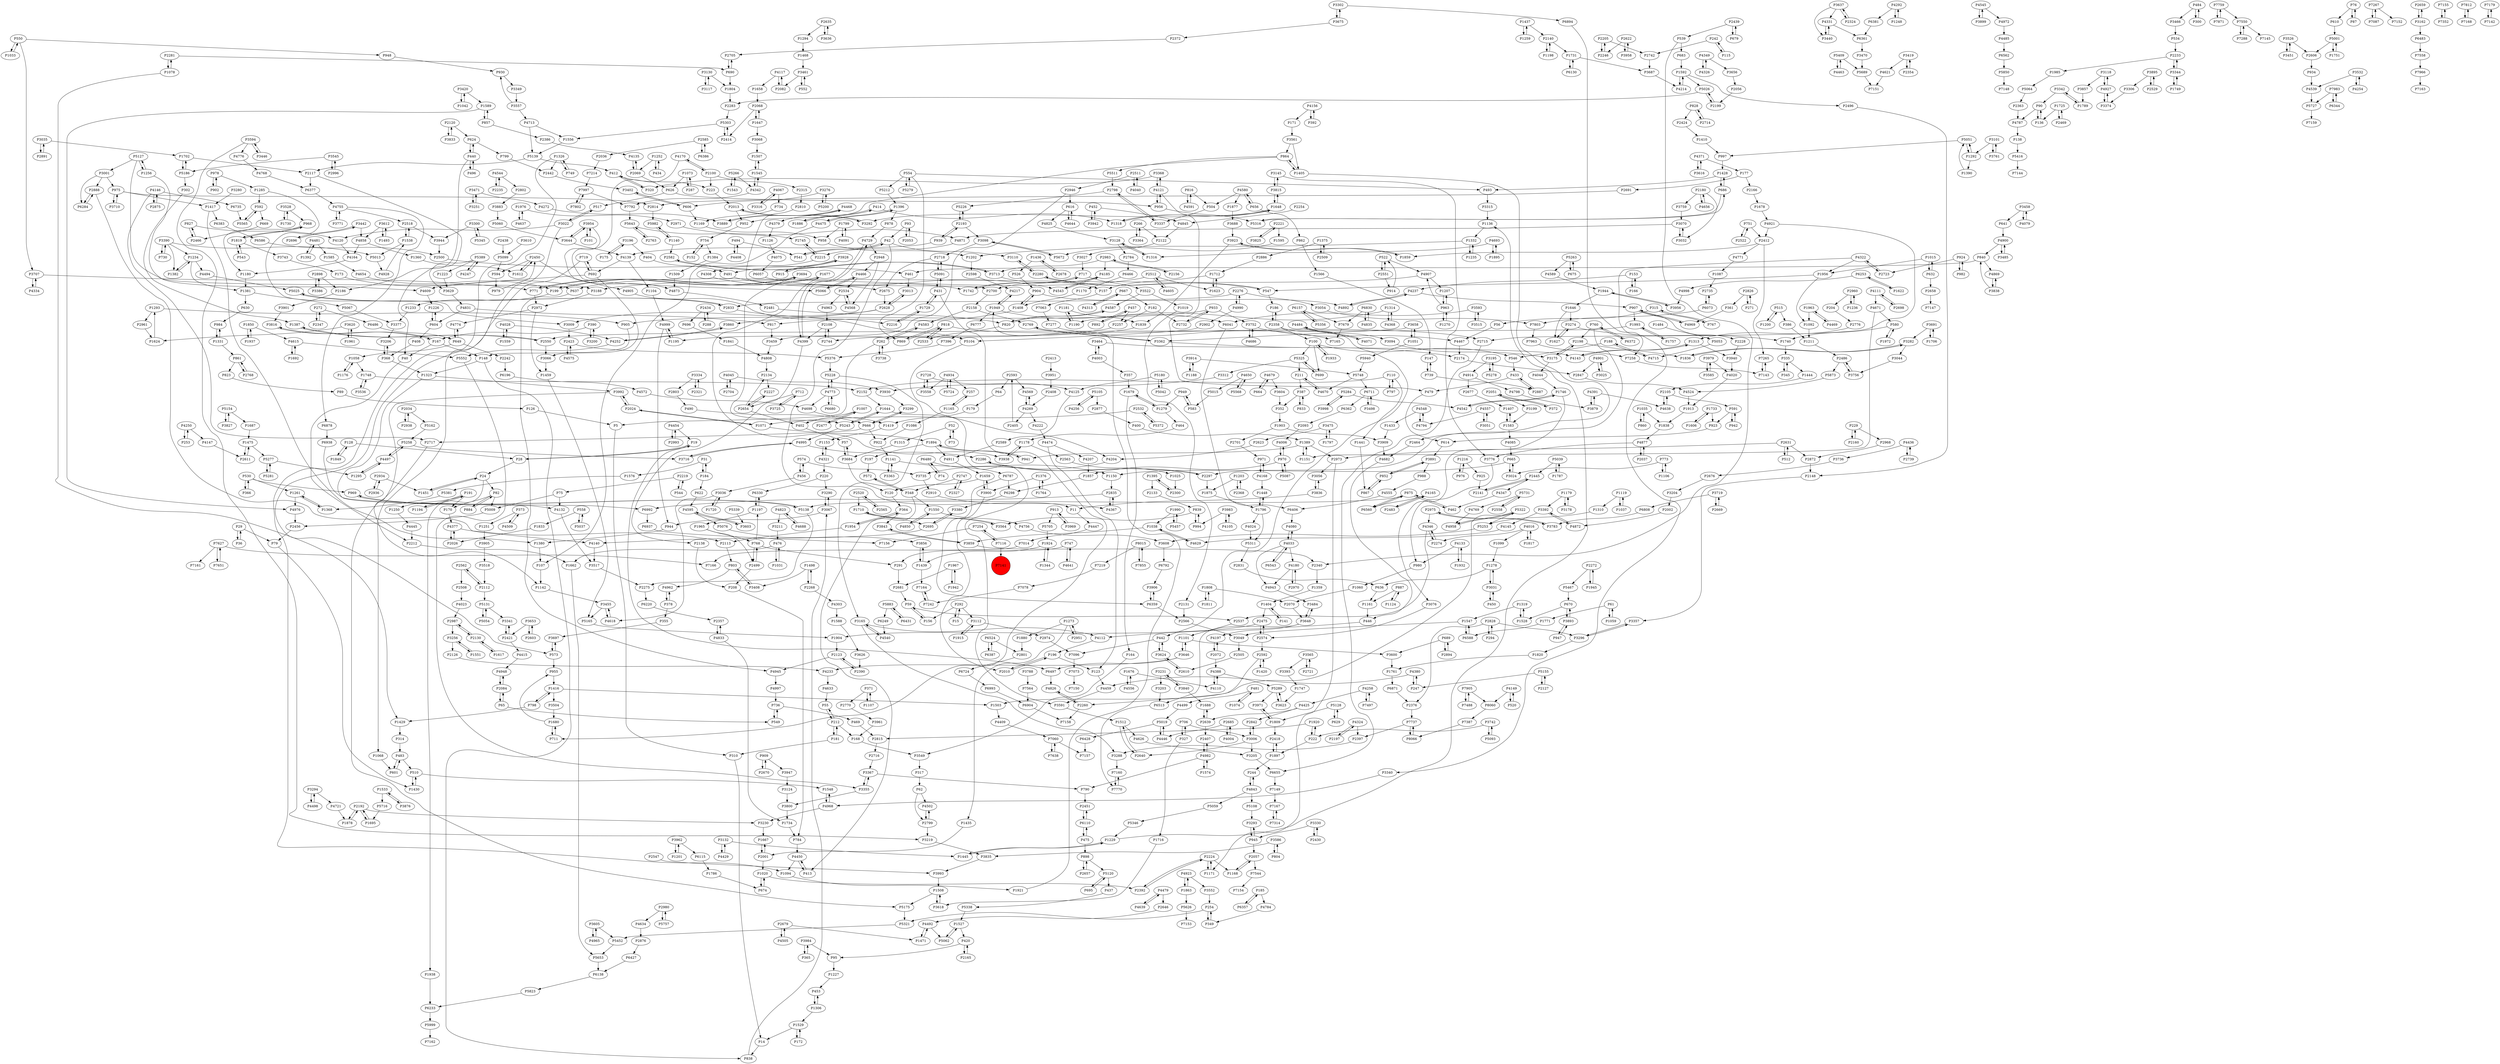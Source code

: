 digraph {
	P1428 -> P493
	P1498 -> P3408
	P4445 -> P2212
	P2442 -> P3402
	P968 -> P1180
	P4877 -> P2037
	P2072 -> P4197
	P2358 -> P100
	P1687 -> P1475
	P4962 -> P378
	P3761 -> P3101
	P1007 -> P2477
	P3196 -> P404
	P4143 -> P1313
	P3992 -> P2024
	P2961 -> P1624
	P2450 -> P4873
	P5409 -> P5689
	P504 -> P3337
	P89 -> P126
	P4466 -> P5066
	P5568 -> P4650
	P1223 -> P3629
	P1344 -> P1924
	P1007 -> P402
	P5705 -> P1924
	P839 -> P994
	P4168 -> P971
	P1376 -> P1764
	P4033 -> P4180
	P4197 -> P2072
	P2002 -> P4872
	P1252 -> P434
	P14 -> P838
	P768 -> P1197
	P6562 -> P5850
	P4020 -> P1913
	P1436 -> P526
	P6233 -> P5999
	P138 -> P5416
	P6724 -> P6993
	P2728 -> P4125
	P1019 -> P2131
	P3637 -> P4331
	P4140 -> P3517
	P4871 -> P2215
	P5062 -> P1527
	P1059 -> P61
	P4544 -> P2802
	P4321 -> P220
	P4222 -> P4474
	P2108 -> P4399
	P481 -> P1074
	P3302 -> P3675
	P2057 -> P1168
	P534 -> P2233
	P1894 -> P197
	P1408 -> P904
	P335 -> P1444
	P1993 -> P1757
	P7905 -> P7488
	P3464 -> P4003
	P1731 -> P6130
	P2280 -> P3110
	P420 -> P2165
	P2993 -> P4454
	P5087 -> P970
	P1404 -> P141
	P4831 -> P604
	P1547 -> P6588
	P4117 -> P1658
	P1278 -> P636
	P1897 -> P2418
	P898 -> P2657
	P6298 -> P3380
	P6938 -> P6992
	P1877 -> P3688
	P2412 -> P7265
	P827 -> P2466
	P2260 -> P4826
	P2423 -> P5376
	P2888 -> P6284
	P1313 -> P4143
	P3504 -> P1680
	P1416 -> P3504
	P3049 -> P2505
	P4755 -> P3771
	P3594 -> P3446
	P1878 -> P2192
	P3274 -> P1627
	P4349 -> P4326
	P2744 -> P2108
	P686 -> P5316
	P1710 -> P2695
	P666 -> P922
	P7544 -> P7154
	P327 -> P1716
	P5131 -> P5054
	P4548 -> P4794
	P156 -> P59
	P666 -> P2717
	P979 -> P2450
	P1273 -> P1435
	P3165 -> P3288
	P2631 -> P2973
	P4637 -> P1976
	P4237 -> P907
	P5626 -> P7153
	P4347 -> P462
	P3942 -> P452
	P7759 -> P7871
	P1099 -> P1278
	P4575 -> P2423
	P1622 -> P6253
	P1734 -> P784
	P3027 -> P717
	P1256 -> P4609
	P5716 -> P1695
	P3605 -> P4965
	P1360 -> P1612
	P220 -> P3290
	P4798 -> P3879
	P390 -> P167
	P2934 -> P1451
	P1729 -> P431
	P994 -> P839
	P592 -> P669
	P2224 -> P1171
	P952 -> P754
	P1058 -> P1748
	P2565 -> P2520
	P4481 -> P1585
	P2268 -> P1498
	P2340 -> P1359
	P2280 -> P547
	P2598 -> P4217
	P3442 -> P4858
	P2450 -> P594
	P4474 -> P4207
	P1259 -> P1437
	P4943 -> P3484
	P272 -> P6486
	P1725 -> P136
	P4524 -> P1913
	P3742 -> P5093
	P6586 -> P2500
	P4147 -> P2611
	P949 -> P1279
	P583 -> P949
	P157 -> P7063
	P3836 -> P11
	P167 -> P40
	P3526 -> P3451
	P1648 -> P3292
	P2445 -> P2141
	P1316 -> P3128
	P3312 -> P3930
	P630 -> P984
	P1712 -> P157
	P3455 -> P5165
	P1857 -> P6298
	P2520 -> P2565
	P3688 -> P3923
	P3419 -> P4621
	P4492 -> P1471
	P3390 -> P5013
	P123 -> P4459
	P3251 -> P3471
	P1161 -> P446
	P4168 -> P1448
	P1659 -> P3900
	P1748 -> P2152
	P3938 -> P1178
	P4773 -> P5228
	P573 -> P3697
	P541 -> P42
	P7267 -> P7087
	P820 -> P4587
	P3022 -> P1068
	P2551 -> P522
	P4634 -> P2876
	P4170 -> P2100
	P1234 -> P1382
	P4545 -> P3899
	P302 -> P1387
	P2505 -> P2610
	P930 -> P3349
	P15 -> P292
	P4485 -> P6562
	P3984 -> P365
	P3124 -> P3800
	P3836 -> P3056
	P4016 -> P2274
	P2123 -> P2390
	P469 -> P2815
	P1417 -> P1380
	P4149 -> P520
	P4149 -> P8060
	P5066 -> P4466
	P3393 -> P1747
	P1627 -> P3274
	P3231 -> P3203
	P1382 -> P1234
	P5689 -> P7151
	P6220 -> P2357
	P5059 -> P5346
	P6381 -> P6361
	P924 -> P982
	P5552 -> P3355
	P768 -> P291
	P484 -> P300
	P1405 -> P864
	P522 -> P4907
	P771 -> P2972
	P1292 -> P1390
	P90 -> P136
	P580 -> P1972
	P2424 -> P1410
	P288 -> P2434
	P712 -> P3725
	P390 -> P3200
	P1576 -> P5381
	P7214 -> P7997
	P6073 -> P2735
	P291 -> P2681
	P4388 -> P4110
	P3001 -> P6284
	P1168 -> P2057
	P1617 -> P2130
	P2469 -> P1725
	P4771 -> P1087
	P1141 -> P3363
	P4755 -> P2518
	P1094 -> P1921
	P1310 -> P5253
	P2113 -> P803
	P1390 -> P5051
	P3044 -> P3756
	P887 -> P1161
	P110 -> P1441
	P5105 -> P4256
	P271 -> P2826
	P3001 -> P2888
	P5015 -> P583
	P2611 -> P1475
	P1178 -> P2563
	P1448 -> P1796
	P4185 -> P2700
	P3586 -> P3835
	P82 -> P170
	P2117 -> P6377
	P1559 -> P4028
	P624 -> P440
	P1796 -> P1448
	P924 -> P2723
	P2747 -> P348
	P958 -> P1202
	P4572 -> P4698
	P5154 -> P3827
	P2324 -> P3637
	P3300 -> P5345
	P366 -> P530
	P1533 -> P5716
	P191 -> P1250
	P2875 -> P4146
	P5064 -> P2363
	P153 -> P166
	P4436 -> P2739
	P4346 -> P2537
	P3710 -> P975
	P1261 -> P1368
	P4945 -> P4997
	P4016 -> P1099
	P1985 -> P5064
	P1895 -> P4693
	P909 -> P2670
	P177 -> P2691
	P3035 -> P2891
	P1547 -> P3049
	P3098 -> P2718
	P922 -> P1141
	P5883 -> P6249
	P695 -> P5120
	P2051 -> P3199
	P4892 -> P4237
	P335 -> P345
	P7997 -> P7792
	P1234 -> P1381
	P1073 -> P287
	P3833 -> P2120
	P4557 -> P4794
	P1140 -> P5982
	P2876 -> P6427
	P3594 -> P4776
	P3471 -> P4272
	P3031 -> P450
	P79 -> P1430
	P5731 -> P2558
	P2685 -> P4446
	P7164 -> P7242
	P1550 -> P4850
	P6993 -> P6904
	P840 -> P4869
	P5175 -> P5321
	P4774 -> P649
	P3771 -> P4755
	P3646 -> P6497
	P2034 -> P2938
	P2718 -> P2675
	P2130 -> P2987
	P2216 -> P1729
	P197 -> P572
	P1990 -> P1038
	P3256 -> P1551
	P573 -> P955
	P690 -> P1804
	P2972 -> P1459
	P6513 -> P7770
	P1015 -> P1956
	P4146 -> P2875
	P1949 -> P6041
	P7997 -> P7802
	P95 -> P1227
	P2551 -> P914
	P6383 -> P6586
	P4580 -> P1877
	P4391 -> P3879
	P1015 -> P632
	P1949 -> P6777
	P2973 -> P3056
	P3165 -> P4112
	P1170 -> P1408
	P1035 -> P860
	P3653 -> P2421
	P1248 -> P4292
	P2522 -> P751
	P4877 -> P3776
	P3725 -> P712
	P892 -> P457
	P1595 -> P5672
	P2558 -> P5731
	P3752 -> P4467
	P2763 -> P5643
	P6427 -> P6138
	P1176 -> P1058
	P28 -> P19
	P402 -> P57
	P3420 -> P1589
	P1545 -> P4342
	P1226 -> P604
	P2659 -> P3162
	P5321 -> P5452
	P314 -> P483
	P4045 -> P2704
	P683 -> P1592
	P6115 -> P1786
	P4252 -> P3860
	P1368 -> P1261
	P1416 -> P798
	P4091 -> P1799
	P6480 -> P74
	P4446 -> P5019
	P253 -> P4250
	P4965 -> P3605
	P4823 -> P3211
	P3485 -> P4900
	P768 -> P2499
	P3342 -> P90
	P2698 -> P4111
	P526 -> P904
	P494 -> P4408
	P3591 -> P1512
	P7396 -> P5376
	P2056 -> P2199
	P4823 -> P4688
	P1880 -> P2801
	P3743 -> P173
	P2205 -> P2742
	P5289 -> P3971
	P3838 -> P4869
	P2902 -> P5104
	P4326 -> P4349
	P5200 -> P3276
	P4873 -> P2481
	P970 -> P4006
	P546 -> P433
	P2174 -> P2847
	P442 -> P7096
	P878 -> P4729
	P211 -> P387
	P4170 -> P5066
	P7983 -> P5727
	P692 -> P719
	P686 -> P1428
	P3899 -> P4545
	P1624 -> P1293
	P948 -> P930
	P591 -> P942
	P4003 -> P357
	P6711 -> P3498
	P167 -> P3816
	P1313 -> P3940
	P4794 -> P4548
	P4468 -> P3889
	P2001 -> P1667
	P1538 -> P5013
	P1169 -> P958
	P4322 -> P1956
	P220 -> P6330
	P5565 -> P592
	P62 -> P4502
	P1408 -> P817
	P5165 -> P1904
	P1285 -> P3009
	P5325 -> P3312
	P2550 -> P3066
	P2716 -> P3367
	P3330 -> P945
	P1503 -> P4409
	P4679 -> P3604
	P40 -> P2212
	P1592 -> P5026
	P491 -> P1742
	P6157 -> P5356
	P24 -> P1451
	P1799 -> P4091
	P7627 -> P7651
	P5093 -> P3742
	P3561 -> P864
	P2414 -> P5303
	P3470 -> P5689
	P4721 -> P1878
	P4023 -> P2987
	P5180 -> P4125
	P2100 -> P223
	P3368 -> P4121
	P4927 -> P3118
	P1976 -> P4637
	P433 -> P479
	P7905 -> P8060
	P1808 -> P2070
	P7288 -> P7550
	P2520 -> P1710
	P3374 -> P4927
	P4121 -> P3368
	P4121 -> P956
	P1954 -> P364
	P6480 -> P6787
	P2439 -> P539
	P988 -> P4555
	P1331 -> P984
	P913 -> P5705
	P73 -> P52
	P5091 -> P431
	P3392 -> P4145
	P3128 -> P2784
	P7116 -> P7254
	P1375 -> P2886
	P3637 -> P2324
	P2407 -> P4982
	P3895 -> P2529
	P550 -> P3707
	P2276 -> P2833
	P550 -> P948
	P2321 -> P3334
	P3196 -> P175
	P272 -> P2347
	P3713 -> P2582
	P7564 -> P6904
	P3623 -> P5289
	P852 -> P867
	P3280 -> P1417
	P1179 -> P3178
	P1273 -> P2951
	P7167 -> P7314
	P1606 -> P1733
	P3006 -> P2842
	P31 -> P184
	P3009 -> P2423
	P3296 -> P3357
	P1903 -> P2701
	P2037 -> P4877
	P182 -> P2732
	P2180 -> P3759
	P3446 -> P3594
	P1417 -> P6383
	P1035 -> P1838
	P558 -> P1833
	P4901 -> P3025
	P247 -> P4380
	P199 -> P1677
	P6377 -> P4755
	P4346 -> P2274
	P2566 -> P3049
	P4927 -> P3374
	P2126 -> P4233
	P2001 -> P1020
	P4497 -> P5258
	P3565 -> P3393
	P2140 -> P1731
	P624 -> P799
	P3646 -> P1101
	P1771 -> P6588
	P4204 -> P3735
	P1507 -> P1545
	P6560 -> P875
	P754 -> P152
	P2842 -> P3006
	P4670 -> P211
	P2675 -> P2628
	P3364 -> P266
	P1323 -> P3992
	P4914 -> P2677
	P2165 -> P420
	P2315 -> P2810
	P262 -> P3738
	P2833 -> P5104
	P1730 -> P3528
	P4469 -> P1963
	P1396 -> P878
	P6904 -> P7158
	P2872 -> P2148
	P5155 -> P247
	P2562 -> P2508
	P6655 -> P7149
	P6057 -> P4543
	P2357 -> P4833
	P861 -> P823
	P4540 -> P3165
	P4969 -> P907
	P4467 -> P2174
	P574 -> P3735
	P3118 -> P3857
	P530 -> P969
	P2801 -> P6724
	P1319 -> P1547
	P1648 -> P3815
	P3909 -> P4682
	P2971 -> P4871
	P2728 -> P3558
	P1256 -> P5127
	P3905 -> P3518
	P816 -> P4591
	P1965 -> P768
	P368 -> P1323
	P5303 -> P1556
	P2585 -> P6386
	P2802 -> P3883
	P2696 -> P3442
	P3112 -> P2974
	P6680 -> P4773
	P7073 -> P7150
	P2300 -> P1395
	P4755 -> P6878
	P1702 -> P5186
	P355 -> P3697
	P1731 -> P3687
	P3130 -> P1804
	P1819 -> P3743
	P7060 -> P7157
	P2327 -> P2747
	P939 -> P2193
	P242 -> P2742
	P816 -> P504
	P3117 -> P3130
	P5042 -> P5180
	P4776 -> P4768
	P1747 -> P3623
	P616 -> P4644
	P3067 -> P944
	P3282 -> P1836
	P665 -> P1150
	P2603 -> P3653
	P4105 -> P3983
	P2192 -> P3230
	P2654 -> P2134
	P196 -> P2010
	P4595 -> P3603
	P2718 -> P5091
	P3954 -> P101
	P2973 -> P1171
	P5060 -> P3644
	P5284 -> P4542
	P6372 -> P760
	P1761 -> P6871
	P5823 -> P6233
	P2297 -> P1875
	P3380 -> P2695
	P4825 -> P3128
	P4459 -> P3591
	P4999 -> P1195
	P2212 -> P1662
	P3658 -> P3362
	P3716 -> P4995
	P3900 -> P1659
	P554 -> P869
	P2134 -> P2227
	P3719 -> P6808
	P2533 -> P818
	P2676 -> P3204
	P530 -> P366
	P2512 -> P4605
	P2980 -> P5757
	P4481 -> P1392
	P292 -> P15
	P547 -> P186
	P3461 -> P552
	P1092 -> P1211
	P6777 -> P7396
	P4968 -> P3230
	P1746 -> P4542
	P3646 -> P4233
	P799 -> P2442
	P1179 -> P3392
	P751 -> P2522
	P184 -> P31
	P3788 -> P7564
	P7966 -> P7163
	P300 -> P484
	P2894 -> P689
	P128 -> P28
	P656 -> P862
	P3036 -> P1720
	P1389 -> P1151
	P3616 -> P4371
	P7871 -> P7759
	P4843 -> P5059
	P1692 -> P4615
	P1678 -> P4921
	P975 -> P2814
	P2705 -> P690
	P1894 -> P941
	P4833 -> P1734
	P1961 -> P3620
	P739 -> P147
	P42 -> P3110
	P136 -> P90
	P4923 -> P3552
	P4583 -> P262
	P6431 -> P5883
	P440 -> P496
	P4125 -> P2589
	P348 -> P1550
	P1437 -> P2140
	P2592 -> P2260
	P554 -> P493
	P689 -> P3600
	P706 -> P3006
	P2423 -> P4575
	P4112 -> P196
	P4367 -> P2835
	P3951 -> P2408
	P719 -> P573
	P4556 -> P1676
	P4120 -> P4164
	P5258 -> P4497
	P3545 -> P2996
	P1658 -> P2068
	P4409 -> P7060
	P7160 -> P7770
	P1295 -> P4497
	P65 -> P549
	P3691 -> P1706
	P412 -> P223
	P4773 -> P6680
	P1677 -> P199
	P1956 -> P1092
	P862 -> P1566
	P378 -> P4962
	P665 -> P3024
	P461 -> P3013
	P7963 -> P7258
	P4256 -> P5105
	P1416 -> P1503
	P3947 -> P3124
	P1509 -> P4873
	P2835 -> P4367
	P5748 -> P6711
	P861 -> P2768
	P74 -> P6480
	P3094 -> P3175
	P208 -> P784
	P2563 -> P1025
	P1956 -> P547
	P7155 -> P7352
	P7812 -> P7168
	P3342 -> P1789
	P4633 -> P55
	P4380 -> P247
	P4484 -> P4071
	P2628 -> P3860
	P4693 -> P1316
	P2635 -> P3636
	P4650 -> P5568
	P2224 -> P2392
	P4544 -> P2235
	P191 -> P1194
	P75 -> P5009
	P5051 -> P997
	P6787 -> P6359
	P4626 -> P3205
	P2631 -> P512
	P52 -> P73
	P3110 -> P2280
	P3684 -> P120
	P1786 -> P674
	P2798 -> P3337
	P984 -> P1331
	P1920 -> P2815
	P3961 -> P168
	P1468 -> P3461
	P4997 -> P736
	P1261 -> P4976
	P413 -> P4450
	P349 -> P254
	P2975 -> P3783
	P365 -> P3984
	P7063 -> P7277
	P5511 -> P2798
	P7014 -> P7166
	P5155 -> P2127
	P2180 -> P4656
	P4342 -> P7792
	P327 -> P706
	P1875 -> P1796
	P3979 -> P3585
	P4447 -> P7014
	P934 -> P4539
	P1250 -> P4445
	P3175 -> P4044
	P2486 -> P5873
	P4075 -> P6057
	P6344 -> P7983
	P452 -> P3942
	P3475 -> P2623
	P734 -> P1169
	P4713 -> P1556
	P1498 -> P2268
	P4568 -> P2534
	P3118 -> P4927
	P244 -> P4843
	P1757 -> P1993
	P6157 -> P7679
	P2158 -> P4583
	P2593 -> P64
	P4934 -> P3558
	P2739 -> P4436
	P3891 -> P988
	P2776 -> P1313
	P760 -> P2297
	P1435 -> P2001
	P2574 -> P2475
	P4269 -> P4222
	P4639 -> P4479
	P580 -> P1740
	P3893 -> P670
	P5091 -> P2718
	P515 -> P1200
	P5228 -> P4773
	P907 -> P4969
	P904 -> P4892
	P3857 -> P1789
	P5243 -> P4995
	P1171 -> P2224
	P2898 -> P3386
	P2140 -> P1198
	P2622 -> P3958
	P4557 -> P3051
	P4591 -> P816
	P3274 -> P1740
	P5281 -> P5277
	P1430 -> P510
	P4033 -> P4080
	P5727 -> P7159
	P1797 -> P3475
	P5731 -> P4769
	P1165 -> P1086
	P5019 -> P4446
	P2193 -> P3098
	P636 -> P1161
	P315 -> P56
	P5105 -> P2877
	P171 -> P3561
	P1037 -> P1119
	P736 -> P549
	P3983 -> P994
	P2701 -> P971
	P4858 -> P4164
	P186 -> P2358
	P3707 -> P4334
	P1285 -> P592
	P2397 -> P3288
	P5108 -> P3293
	P2593 -> P4569
	P2511 -> P2946
	P3054 -> P7803
	P5277 -> P5281
	P610 -> P5001
	P2072 -> P4388
	P5322 -> P1503
	P5724 -> P4934
	P4609 -> P1226
	P2483 -> P4165
	P3334 -> P2321
	P7759 -> P7550
	P1445 -> P1229
	P1433 -> P3909
	P2635 -> P1294
	P4380 -> P4459
	P2589 -> P4911
	P3636 -> P2635
	P4958 -> P5322
	P1945 -> P2272
	P1197 -> P1965
	P3940 -> P4020
	P1236 -> P2960
	P4067 -> P3316
	P942 -> P591
	P2980 -> P4634
	P4258 -> P4425
	P550 -> P1033
	P2010 -> P196
	P147 -> P739
	P1202 -> P2598
	P1679 -> P1279
	P2013 -> P952
	P1294 -> P1468
	P3752 -> P4686
	P773 -> P3024
	P4040 -> P2511
	P3032 -> P3070
	P4688 -> P4823
	P3367 -> P3355
	P3713 -> P157
	P543 -> P1819
	P2828 -> P294
	P2714 -> P828
	P164 -> P3549
	P1583 -> P1407
	P857 -> P2386
	P3390 -> P1234
	P3618 -> P1508
	P4165 -> P6560
	P3759 -> P3070
	P1180 -> P1381
	P3451 -> P3526
	P4322 -> P3340
	P3694 -> P5243
	P4972 -> P4485
	P2421 -> P3341
	P93 -> P42
	P7265 -> P7143
	P1894 -> P4911
	P400 -> P1389
	P1020 -> P2392
	P1437 -> P1259
	P2691 -> P2814
	P3984 -> P95
	P717 -> P3522
	P100 -> P1933
	P5982 -> P1140
	P1838 -> P4877
	P2987 -> P2130
	P3368 -> P320
	P3914 -> P5748
	P7550 -> P7288
	P3815 -> P1648
	P2268 -> P4303
	P1292 -> P5051
	P61 -> P1771
	P3334 -> P2803
	P2386 -> P4135
	P860 -> P1035
	P1420 -> P2592
	P2500 -> P461
	P4539 -> P5727
	P626 -> P956
	P817 -> P3459
	P3653 -> P2603
	P100 -> P5325
	P2372 -> P2705
	P7242 -> P7164
	P1326 -> P749
	P4247 -> P5389
	P2640 -> P1512
	P2105 -> P4638
	P1306 -> P453
	P4928 -> P1538
	P1538 -> P2518
	P6253 -> P4998
	P2197 -> P4324
	P476 -> P1031
	P3195 -> P4914
	P3066 -> P1459
	P2193 -> P939
	P2831 -> P636
	P6138 -> P5823
	P3128 -> P1316
	P522 -> P2551
	P1451 -> P24
	P3067 -> P3290
	P76 -> P87
	P6466 -> P1170
	P1126 -> P4075
	P320 -> P412
	P3624 -> P442
	P4111 -> P2698
	P2562 -> P2112
	P7267 -> P7152
	P5026 -> P2283
	P3458 -> P4079
	P7855 -> P8015
	P3290 -> P3067
	P6830 -> P4835
	P2960 -> P1236
	P1293 -> P905
	P2198 -> P3175
	P2192 -> P1695
	P5467 -> P670
	P4545 -> P4972
	P4756 -> P3608
	P1441 -> P867
	P315 -> P767
	P153 -> P4237
	P1104 -> P4999
	P978 -> P902
	P1181 -> P1190
	P3377 -> P3206
	P294 -> P2828
	P2405 -> P2593
	P3558 -> P2728
	P2160 -> P229
	P2024 -> P1071
	P1033 -> P550
	P2228 -> P3940
	P3956 -> P1944
	P4905 -> P2216
	P1375 -> P2509
	P3962 -> P6115
	P2082 -> P4117
	P5212 -> P1396
	P2970 -> P4180
	P5051 -> P1292
	P1201 -> P3962
	P4028 -> P4252
	P864 -> P1405
	P4494 -> P5025
	P5019 -> P6428
	P2877 -> P400
	P4784 -> P349
	P2803 -> P490
	P1592 -> P2496
	P1323 -> P4132
	P945 -> P3293
	P494 -> P541
	P76 -> P610
	P1592 -> P4214
	P3825 -> P2221
	P5120 -> P695
	P949 -> P583
	P898 -> P5120
	P7087 -> P7267
	P3296 -> P1820
	P3098 -> P5672
	P287 -> P1073
	P3859 -> P3843
	P2768 -> P861
	P3518 -> P2112
	P3299 -> P666
	P4587 -> P820
	P1585 -> P4654
	P222 -> P1897
	P3901 -> P3816
	P1662 -> P5653
	P1811 -> P1808
	P875 -> P5138
	P4907 -> P3188
	P3675 -> P2372
	P2100 -> P2315
	P2670 -> P909
	P2723 -> P4322
	P5389 -> P3629
	P2242 -> P6196
	P4463 -> P5409
	P4269 -> P2405
	P29 -> P36
	P5099 -> P594
	P614 -> P3891
	P5139 -> P2117
	P3068 -> P1507
	P749 -> P1326
	P6130 -> P1731
	P6357 -> P185
	P2272 -> P5467
	P6361 -> P3470
	P2678 -> P1436
	P869 -> P818
	P592 -> P5565
	P970 -> P1857
	P3132 -> P1445
	P6871 -> P2376
	P1796 -> P5311
	P1151 -> P1389
	P262 -> P4583
	P2592 -> P1420
	P1407 -> P1583
	P4111 -> P4671
	P3051 -> P4557
	P699 -> P5325
	P2068 -> P1647
	P3552 -> P254
	P404 -> P491
	P3648 -> P3484
	P4569 -> P4269
	P3549 -> P317
	P1278 -> P3031
	P1404 -> P2475
	P2368 -> P1203
	P4901 -> P2847
	P120 -> P364
	P223 -> P2013
	P6711 -> P6362
	P4982 -> P790
	P1235 -> P1332
	P2695 -> P4140
	P5883 -> P6431
	P606 -> P1169
	P3843 -> P3859
	P2960 -> P204
	P2518 -> P3944
	P1944 -> P3956
	P6041 -> P6406
	P212 -> P55
	P4843 -> P5108
	P4479 -> P4639
	P4003 -> P3464
	P904 -> P1408
	P115 -> P242
	P3517 -> P2275
	P2233 -> P1985
	P520 -> P4149
	P2518 -> P1538
	P56 -> P4467
	P3315 -> P1136
	P3419 -> P2354
	P2224 -> P1168
	P166 -> P153
	P1967 -> P2681
	P1181 -> P1839
	P2639 -> P2407
	P3928 -> P915
	P4968 -> P1548
	P4156 -> P171
	P679 -> P2439
	P3178 -> P1179
	P674 -> P1020
	P1648 -> P1318
	P4233 -> P4633
	P4826 -> P2260
	P3603 -> P4595
	P2550 -> P1387
	P1820 -> P1761
	P1512 -> P2640
	P2658 -> P7147
	P456 -> P3036
	P747 -> P4641
	P204 -> P2776
	P2186 -> P3901
	P3993 -> P1508
	P1972 -> P580
	P1680 -> P711
	P717 -> P1742
	P4146 -> P6735
	P969 -> P5138
	P2508 -> P4023
	P2024 -> P3992
	P852 -> P3891
	P211 -> P4670
	P3101 -> P3761
	P5672 -> P3098
	P5940 -> P5748
	P4914 -> P4798
	P75 -> P4132
	P1190 -> P1181
	P5873 -> P4524
	P1211 -> P2486
	P4133 -> P1932
	P1921 -> P1949
	P181 -> P310
	P168 -> P3549
	P3188 -> P2972
	P1315 -> P3684
	P6196 -> P4572
	P2219 -> P544
	P667 -> P182
	P760 -> P2198
	P6110 -> P475
	P1234 -> P4494
	P148 -> P838
	P2108 -> P2744
	P4787 -> P138
	P1203 -> P2368
	P1165 -> P257
	P3282 -> P3044
	P172 -> P1529
	P554 -> P5279
	P3195 -> P5278
	P3859 -> P2340
	P2946 -> P3459
	P4408 -> P494
	P1646 -> P3274
	P604 -> P1226
	P574 -> P456
	P4502 -> P2799
	P6524 -> P6387
	P3691 -> P3282
	P3620 -> P1624
	P3838 -> P840
	P387 -> P833
	P840 -> P461
	P515 -> P386
	P2534 -> P4568
	P1574 -> P4982
	P1074 -> P481
	P1804 -> P2283
	P266 -> P3364
	P2272 -> P1945
	P1746 -> P3076
	P2534 -> P4963
	P6110 -> P2451
	P2084 -> P65
	P4729 -> P4399
	P52 -> P1315
	P5154 -> P1687
	P5289 -> P3623
	P2130 -> P1617
	P364 -> P1954
	P2254 -> P4845
	P6330 -> P1197
	P2679 -> P4505
	P4254 -> P3532
	P3362 -> P2769
	P947 -> P3893
	P3883 -> P5060
	P5850 -> P7148
	P1749 -> P3344
	P3024 -> P665
	P2260 -> P7158
	P1101 -> P3600
	P2227 -> P2654
	P440 -> P2186
	P184 -> P622
	P3891 -> P852
	P408 -> P368
	P6253 -> P1622
	P1937 -> P1850
	P42 -> P541
	P1251 -> P3905
	P3564 -> P1710
	P875 -> P462
	P2221 -> P1595
	P4121 -> P479
	P1551 -> P3256
	P141 -> P1404
	P632 -> P2658
	P1963 -> P4469
	P490 -> P666
	P8066 -> P7737
	P414 -> P1318
	P1153 -> P4321
	P1528 -> P1319
	P483 -> P601
	P8015 -> P7855
	P361 -> P4969
	P4995 -> P3716
	P4117 -> P2082
	P3302 -> P6894
	P2123 -> P4945
	P4845 -> P2122
	P126 -> P5
	P1612 -> P2450
	P2120 -> P624
	P364 -> P3843
	P2198 -> P1836
	P1020 -> P674
	P5243 -> P1644
	P914 -> P522
	P547 -> P2280
	P4436 -> P3736
	P7060 -> P7638
	P179 -> P1419
	P6524 -> P2801
	P3958 -> P2622
	P2623 -> P4204
	P4214 -> P1592
	P1227 -> P453
	P1071 -> P1894
	P1216 -> P925
	P4650 -> P5015
	P689 -> P2894
	P915 -> P3928
	P2026 -> P4377
	P907 -> P1993
	P3594 -> P3219
	P1789 -> P3342
	P59 -> P2537
	P7497 -> P4258
	P371 -> P2770
	P5026 -> P2199
	P784 -> P4450
	P1904 -> P2123
	P3355 -> P3367
	P496 -> P440
	P1306 -> P1529
	P649 -> P2242
	P3923 -> P1839
	P907 -> P2228
	P909 -> P3947
	P3341 -> P2421
	P823 -> P89
	P257 -> P1165
	P3013 -> P2628
	P4644 -> P616
	P101 -> P3954
	P5278 -> P3195
	P6428 -> P7157
	P453 -> P1306
	P1396 -> P4475
	P2828 -> P2376
	P2274 -> P4346
	P442 -> P3624
	P2445 -> P4347
	P4934 -> P257
	P3162 -> P2659
	P857 -> P1589
	P5186 -> P1702
	P2975 -> P4346
	P2512 -> P1623
	P3889 -> P4468
	P4850 -> P1550
	P4004 -> P2685
	P2769 -> P3362
	P3357 -> P3296
	P4139 -> P692
	P1195 -> P4999
	P1527 -> P5062
	P4145 -> P4629
	P2057 -> P7544
	P7387 -> P8066
	P4638 -> P2105
	P82 -> P884
	P6830 -> P7679
	P1419 -> P1153
	P7179 -> P7142
	P5322 -> P4958
	P2486 -> P3756
	P5372 -> P2532
	P1680 -> P955
	P1849 -> P128
	P2408 -> P4269
	P4454 -> P2993
	P6894 -> P7258
	P3528 -> P1730
	P2122 -> P3027
	P649 -> P1058
	P3219 -> P3835
	P5653 -> P6138
	P3515 -> P3593
	P4831 -> P817
	P5316 -> P686
	P4024 -> P5311
	P3022 -> P4120
	P2376 -> P7737
	P4693 -> P1895
	P1676 -> P4110
	P4963 -> P2108
	P7258 -> P7143
	P2466 -> P827
	P4371 -> P177
	P1319 -> P1528
	P798 -> P1416
	P4595 -> P5076
	P6359 -> P3906
	P1527 -> P420
	P902 -> P978
	P3600 -> P1761
	P2412 -> P1859
	P3608 -> P6792
	P2156 -> P2983
	P1932 -> P4133
	P667 -> P4313
	P3522 -> P4587
	P3256 -> P2126
	P1025 -> P2300
	P4080 -> P4033
	P6735 -> P5565
	P4313 -> P667
	P7352 -> P7155
	P2983 -> P3713
	P4146 -> P2717
	P1178 -> P3938
	P1439 -> P3856
	P3719 -> P2669
	P4399 -> P2138
	P3466 -> P534
	P5409 -> P4463
	P2810 -> P2700
	P1886 -> P414
	P456 -> P574
	P3536 -> P1748
	P3330 -> P2430
	P1566 -> P147
	P2297 -> P2286
	P6386 -> P2585
	P440 -> P624
	P1293 -> P2961
	P1106 -> P773
	P4331 -> P3440
	P7219 -> P7078
	P730 -> P3390
	P1136 -> P1332
	P963 -> P4907
	P7277 -> P7165
	P177 -> P2166
	P3612 -> P1493
	P475 -> P898
	P692 -> P4609
	P5389 -> P1223
	P1078 -> P1429
	P5076 -> P3856
	P956 -> P5316
	P4679 -> P664
	P4133 -> P980
	P5186 -> P302
	P8060 -> P7387
	P4342 -> P1545
	P2233 -> P3344
	P5228 -> P3165
	P3684 -> P57
	P6483 -> P7558
	P3200 -> P390
	P371 -> P1107
	P4990 -> P2276
	P1436 -> P2678
	P4872 -> P3392
	P4207 -> P1857
	P2215 -> P2745
	P348 -> P572
	P2826 -> P361
	P3076 -> P2574
	P1207 -> P963
	P475 -> P6110
	P2631 -> P2872
	P3979 -> P4020
	P3604 -> P352
	P939 -> P4139
	P7096 -> P7073
	P2695 -> P3380
	P3498 -> P6711
	P1954 -> P2113
	P3944 -> P2500
	P6588 -> P1547
	P1086 -> P922
	P4165 -> P2483
	P2646 -> P4492
	P4272 -> P3889
	P5277 -> P1295
	P6073 -> P7803
	P3928 -> P491
	P1395 -> P2133
	P4686 -> P3752
	P760 -> P6372
	P1060 -> P2070
	P457 -> P2257
	P1107 -> P371
	P4391 -> P4638
	P2100 -> P4170
	P3145 -> P3776
	P2704 -> P4045
	P1742 -> P717
	P1051 -> P5940
	P348 -> P413
	P1318 -> P1648
	P2685 -> P4004
	P622 -> P4595
	P1229 -> P1445
	P7651 -> P7627
	P818 -> P869
	P2669 -> P3719
	P1729 -> P2216
	P188 -> P546
	P4258 -> P7497
	P4454 -> P19
	P4474 -> P123
	P1799 -> P958
	P4164 -> P1180
	P3971 -> P1809
	P1710 -> P3564
	P3392 -> P4872
	P1252 -> P2069
	P1993 -> P2550
	P1038 -> P4629
	P2833 -> P5025
	P2281 -> P1078
	P7254 -> P7116
	P2276 -> P4990
	P6543 -> P4033
	P29 -> P79
	P1556 -> P5139
	P1381 -> P630
	P3204 -> P2002
	P3035 -> P1702
	P3230 -> P1667
	P5279 -> P554
	P804 -> P3586
	P7314 -> P7167
	P1279 -> P464
	P188 -> P4715
	P1787 -> P5039
	P905 -> P148
	P706 -> P327
	P4349 -> P3656
	P2148 -> P3357
	P5138 -> P2275
	P1859 -> P3923
	P933 -> P2732
	P4900 -> P840
	P4998 -> P3956
	P2887 -> P433
	P1326 -> P1094
	P530 -> P1261
	P1429 -> P314
	P373 -> P1251
	P2799 -> P4502
	P3557 -> P4713
	P554 -> P5212
	P2392 -> P2224
	P110 -> P797
	P2974 -> P7096
	P2742 -> P3687
	P4589 -> P1944
	P5053 -> P4715
	P945 -> P2057
	P1942 -> P1967
	P4921 -> P2412
	P1695 -> P2192
	P3112 -> P1915
	P4016 -> P1817
	P4629 -> P1038
	P1809 -> P2418
	P2715 -> P6655
	P2951 -> P1273
	P3294 -> P4721
	P199 -> P1233
	P4682 -> P446
	P5338 -> P1527
	P3648 -> P4197
	P2496 -> P2148
	P2537 -> P1101
	P944 -> P1380
	P59 -> P156
	P3363 -> P1141
	P3735 -> P2910
	P1150 -> P2835
	P978 -> P1285
	P4250 -> P4147
	P1197 -> P6330
	P3675 -> P3302
	P7679 -> P7165
	P4071 -> P4484
	P1475 -> P2611
	P2221 -> P3825
	P7143 -> P7265
	P7558 -> P7966
	P3459 -> P4808
	P2084 -> P4948
	P3658 -> P1051
	P3471 -> P3251
	P4324 -> P2397
	P3835 -> P3993
	P1583 -> P4085
	P2948 -> P4466
	P2180 -> P3032
	P544 -> P2219
	P3742 -> P222
	P4907 -> P1207
	P372 -> P2051
	P5263 -> P4589
	P1194 -> P191
	P1589 -> P4976
	P6406 -> P4080
	P3694 -> P771
	P3561 -> P1405
	P1725 -> P2469
	P254 -> P349
	P1216 -> P976
	P5253 -> P3608
	P464 -> P1178
	P3288 -> P7160
	P2138 -> P208
	P2983 -> P2156
	P19 -> P28
	P4948 -> P2084
	P4548 -> P1433
	P2972 -> P4774
	P2499 -> P208
	P2358 -> P442
	P1915 -> P3112
	P433 -> P2887
	P2814 -> P5982
	P2363 -> P4787
	P1384 -> P1509
	P2717 -> P5175
	P6808 -> P3783
	P170 -> P4377
	P7802 -> P7997
	P3402 -> P606
	P2679 -> P1471
	P5416 -> P7144
	P1380 -> P107
	P1976 -> P2971
	P3276 -> P606
	P690 -> P2705
	P4808 -> P2134
	P4466 -> P2534
	P1679 -> P164
	P1545 -> P1507
	P446 -> P4112
	P1314 -> P4368
	P3367 -> P790
	P790 -> P2451
	P833 -> P387
	P6792 -> P3906
	P1270 -> P963
	P4671 -> P1151
	P373 -> P4509
	P4425 -> P2842
	P2430 -> P3330
	P5263 -> P675
	P2112 -> P2562
	P1392 -> P4481
	P4505 -> P2679
	P1644 -> P3591
	P2421 -> P4415
	P42 -> P11
	P2835 -> P6992
	P773 -> P1106
	P2051 -> P372
	P1819 -> P543
	P1588 -> P3626
	P173 -> P3188
	P1071 -> P2024
	P3876 -> P1533
	P3344 -> P2233
	P3629 -> P4831
	P483 -> P510
	P4180 -> P2970
	P2105 -> P591
	P968 -> P1819
	P5356 -> P6157
	P2934 -> P2936
	P7792 -> P5643
	P7488 -> P7905
	P479 -> P614
	P4250 -> P253
	P3355 -> P3800
	P1140 -> P2582
	P3484 -> P3648
	P803 -> P4962
	P3930 -> P3299
	P3006 -> P3205
	P345 -> P335
	P2347 -> P272
	P2481 -> P820
	P3626 -> P2390
	P4450 -> P1094
	P626 -> P517
	P1990 -> P5457
	P1702 -> P2117
	P2509 -> P1375
	P1439 -> P7164
	P980 -> P1060
	P5643 -> P2763
	P3856 -> P1439
	P3455 -> P4618
	P976 -> P1216
	P1405 -> P2464
	P3637 -> P3440
	P3344 -> P1749
	P2654 -> P402
	P2770 -> P3961
	P4292 -> P1248
	P3900 -> P2010
	P818 -> P2533
	P5339 -> P3603
	P637 -> P4945
	P4618 -> P3455
	P431 -> P5091
	P517 -> P3022
	P1389 -> P941
	P2585 -> P2036
	P1623 -> P1712
	P1038 -> P3859
	P1716 -> P3618
	P1389 -> P2973
	P3656 -> P2056
	P2257 -> P1195
	P4921 -> P2715
	P4656 -> P2180
	P1508 -> P3618
	P1078 -> P2281
	P5104 -> P4204
	P2606 -> P934
	P1529 -> P14
	P4475 -> P1396
	P55 -> P212
	P3624 -> P2610
	P2464 -> P4682
	P222 -> P1920
	P3316 -> P4067
	P818 -> P2715
	P3840 -> P1688
	P93 -> P2053
	P378 -> P355
	P632 -> P1015
	P2732 -> P933
	P7149 -> P7167
	P175 -> P3196
	P1841 -> P4808
	P3031 -> P1278
	P229 -> P2968
	P3860 -> P4252
	P4615 -> P5552
	P591 -> P923
	P1863 -> P4923
	P2036 -> P7214
	P2451 -> P6110
	P1712 -> P1623
	P2574 -> P2592
	P3294 -> P4498
	P5325 -> P699
	P1850 -> P4615
	P666 -> P3299
	P8015 -> P7219
	P982 -> P924
	P3440 -> P4331
	P5127 -> P637
	P4654 -> P199
	P31 -> P1576
	P864 -> P5511
	P4033 -> P6543
	P3783 -> P2975
	P975 -> P1417
	P181 -> P212
	P167 -> P148
	P3442 -> P2696
	P828 -> P2424
	P2828 -> P3296
	P827 -> P4120
	P3475 -> P1797
	P3532 -> P4539
	P242 -> P115
	P4399 -> P4729
	P2141 -> P2445
	P1031 -> P476
	P2747 -> P2327
	P4499 -> P5019
	P1676 -> P4556
	P2654 -> P2227
	P7254 -> P7156
	P4492 -> P5062
	P4773 -> P4698
	P2700 -> P2158
	P3895 -> P3306
	P7168 -> P7812
	P4999 -> P944
	P5128 -> P1809
	P2418 -> P1897
	P3162 -> P6483
	P191 -> P170
	P4377 -> P2113
	P5376 -> P5228
	P3206 -> P368
	P11 -> P4447
	P2477 -> P1007
	P970 -> P5087
	P1938 -> P6233
	P1647 -> P3068
	P601 -> P483
	P1119 -> P1037
	P5039 -> P1787
	P387 -> P352
	P493 -> P3315
	P5643 -> P2745
	P754 -> P1384
	P558 -> P5037
	P4990 -> P2902
	P4237 -> P4892
	P7078 -> P7242
	P1475 -> P5277
	P2987 -> P3256
	P1200 -> P515
	P5139 -> P412
	P1410 -> P997
	P2070 -> P3648
	P4371 -> P3616
	P2219 -> P75
	P3199 -> P1583
	P3776 -> P980
	P712 -> P2654
	P3006 -> P2640
	P3276 -> P5200
	P2681 -> P59
	P3620 -> P1961
	P457 -> P892
	P971 -> P4168
	P696 -> P1841
	P3526 -> P2606
	P5748 -> P4670
	P4621 -> P7151
	P5266 -> P1543
	P2532 -> P5372
	P3914 -> P1188
	P4217 -> P1949
	P1493 -> P3612
	P5120 -> P437
	P431 -> P1729
	P5258 -> P3716
	P1897 -> P244
	P2499 -> P768
	P5757 -> P2980
	P128 -> P1849
	P262 -> P5
	P7627 -> P7161
	P1706 -> P3691
	P1188 -> P3914
	P875 -> P6560
	P6362 -> P2093
	P803 -> P3408
	P2354 -> P3419
	P2456 -> P79
	P3644 -> P3954
	P3738 -> P262
	P1808 -> P1811
	P5162 -> P5258
	P670 -> P1528
	P2390 -> P2123
	P6284 -> P2888
	P2511 -> P4040
	P62 -> P2799
	P3923 -> P1859
	P867 -> P852
	P955 -> P1416
	P736 -> P469
	P798 -> P1429
	P5180 -> P5042
	P4269 -> P4569
	P4475 -> P107
	P975 -> P3710
	P5001 -> P2606
	P2968 -> P2872
	P5311 -> P2831
	P864 -> P952
	P3130 -> P3117
	P1042 -> P3420
	P3557 -> P930
	P3056 -> P3836
	P437 -> P5338
	P1644 -> P5243
	P5039 -> P2445
	P292 -> P3112
	P1924 -> P1344
	P5226 -> P2193
	P1764 -> P1376
	P352 -> P1903
	P4641 -> P747
	P4698 -> P1419
	P2276 -> P3054
	P2826 -> P271
	P3337 -> P2798
	P19 -> P6497
	P2799 -> P3219
	P1331 -> P861
	P4833 -> P2357
	P616 -> P4825
	P3458 -> P641
	P1332 -> P1235
	P5266 -> P4342
	P820 -> P2533
	P5322 -> P5253
	P4079 -> P3458
	P36 -> P29
	P4045 -> P3930
	P3593 -> P6041
	P412 -> P320
	P5025 -> P2833
	P1836 -> P3282
	P4995 -> P2286
	P3998 -> P5284
	P1119 -> P1310
	P7142 -> P7179
	P767 -> P315
	P1051 -> P3658
	P539 -> P2340
	P6992 -> P6937
	P2948 -> P4568
	P4497 -> P1295
	P1381 -> P5067
	P185 -> P6357
	P4033 -> P4943
	P3464 -> P4143
	P3175 -> P2198
	P4498 -> P3294
	P3962 -> P1201
	P7116 -> P7141
	P2215 -> P4308
	P24 -> P1938
	P1933 -> P100
	P3800 -> P1734
	P1733 -> P923
	P2205 -> P2246
	P1543 -> P5266
	P5067 -> P3377
	P484 -> P3466
	P3420 -> P1042
	P4715 -> P188
	P2412 -> P4771
	P549 -> P736
	P4843 -> P244
	P3697 -> P573
	P3827 -> P5154
	P2069 -> P626
	P1141 -> P1150
	P2946 -> P616
	P4377 -> P2026
	P4858 -> P1360
	P87 -> P76
	P649 -> P4774
	P2622 -> P2246
	P4388 -> P5289
	P3593 -> P3515
	P3585 -> P3979
	P1332 -> P1202
	P1326 -> P2442
	P2898 -> P2186
	P5284 -> P3998
	P2192 -> P1878
	P669 -> P2466
	P6878 -> P6938
	P1688 -> P2639
	P4110 -> P4388
	P90 -> P4787
	P2120 -> P3833
	P1817 -> P4016
	P1428 -> P686
	P2013 -> P3292
	P5037 -> P558
	P3036 -> P4618
	P7983 -> P6344
	P4185 -> P4543
	P4605 -> P2512
	P1733 -> P1606
	P6359 -> P2566
	P2413 -> P3951
	P1659 -> P120
	P3293 -> P945
	P229 -> P2160
	P1965 -> P2499
	P4139 -> P1104
	P2936 -> P2934
	P1087 -> P2735
	P3969 -> P913
	P4303 -> P1588
	P2358 -> P186
	P452 -> P4845
	P5999 -> P7162
	P2127 -> P5155
	P797 -> P110
	P57 -> P3684
	P670 -> P3893
	P3992 -> P1142
	P1589 -> P857
	P3532 -> P4254
	P3612 -> P4858
	P771 -> P3694
	P1833 -> P2026
	P392 -> P4156
	P2246 -> P2205
	P4135 -> P2069
	P1529 -> P172
	P254 -> P5321
	P1484 -> P5053
	P5325 -> P211
	P1459 -> P5165
	P462 -> P875
	P839 -> P3564
	P6486 -> P649
	P7550 -> P7145
	P1819 -> P968
	P1920 -> P222
	P4252 -> P5552
	P6387 -> P6524
	P4869 -> P3838
	P3132 -> P4429
	P3386 -> P2898
	P3840 -> P3231
	P2438 -> P5099
	P100 -> P699
	P2532 -> P1071
	P552 -> P3461
	P512 -> P2631
	P1751 -> P5001
	P3816 -> P167
	P997 -> P1428
	P1924 -> P1439
	P5127 -> P3001
	P107 -> P1142
	P2283 -> P5303
	P7737 -> P8066
	P420 -> P95
	P572 -> P348
	P3954 -> P3644
	P1142 -> P3455
	P7803 -> P7963
	P82 -> P5009
	P923 -> P614
	P6937 -> P7156
	P4543 -> P4185
	P1508 -> P5175
	P3001 -> P975
	P3736 -> P2676
	P3408 -> P803
	P3390 -> P730
	P1058 -> P1176
	P3211 -> P476
	P2450 -> P1612
	P1314 -> P1190
	P3340 -> P4968
	P4934 -> P5724
	P6497 -> P4826
	P3879 -> P4391
	P838 -> P3067
	P292 -> P156
	P1748 -> P3536
	P1512 -> P4626
	P963 -> P1207
	P4429 -> P3132
	P4180 -> P4943
	P4132 -> P3517
	P196 -> P123
	P2199 -> P5026
	P4292 -> P6381
	P2152 -> P1644
	P4479 -> P2646
	P3362 -> P2174
	P5346 -> P1229
	P510 -> P1548
	P100 -> P546
	P4334 -> P3707
	P2610 -> P3624
	P386 -> P1211
	P4976 -> P2456
	P3545 -> P5186
	P65 -> P2084
	P2434 -> P696
	P2053 -> P93
	P4509 -> P373
	P4542 -> P1746
	P4006 -> P970
	P4415 -> P4948
	P434 -> P1252
	P5013 -> P4928
	P2888 -> P4140
	P3145 -> P3815
	P5127 -> P1256
	P1068 -> P601
	P3687 -> P4214
	P110 -> P2152
	P28 -> P24
	P148 -> P1323
	P1101 -> P3646
	P4911 -> P1659
	P3101 -> P1292
	P5389 -> P4247
	P4982 -> P1574
	P3565 -> P2721
	P2628 -> P3013
	P414 -> P1886
	P2996 -> P3545
	P2938 -> P2034
	P5131 -> P3341
	P606 -> P3402
	P7638 -> P7060
	P2275 -> P6220
	P2983 -> P4185
	P4580 -> P656
	P2475 -> P2574
	P4028 -> P1559
	P7770 -> P7160
	P629 -> P5128
	P4468 -> P4379
	P3522 -> P1019
	P3815 -> P3145
	P61 -> P1059
	P3205 -> P6655
	P3954 -> P4905
	P4331 -> P6361
	P1667 -> P2001
	P1949 -> P4217
	P1677 -> P3938
	P5381 -> P1368
	P4484 -> P3094
	P3528 -> P968
	P2639 -> P1688
	P3390 -> P1382
	P4729 -> P2948
	P2886 -> P1712
	P1198 -> P2140
	P2166 -> P1678
	P2034 -> P5162
	P4982 -> P2407
	P4580 -> P504
	P3893 -> P947
	P2798 -> P5226
	P5303 -> P2414
	P7737 -> P2397
	P152 -> P754
	P4768 -> P6377
	P2117 -> P40
	P4450 -> P413
	P5457 -> P1990
	P2158 -> P2769
	P1387 -> P2550
	P3707 -> P771
	P1395 -> P2300
	P3610 -> P5099
	P2547 -> P3993
	P4322 -> P2723
	P2286 -> P2297
	P3983 -> P4105
	P656 -> P4580
	P751 -> P2412
	P4156 -> P392
	P1646 -> P1627
	P510 -> P1430
	P4324 -> P2197
	P1229 -> P1136
	P1550 -> P4756
	P4379 -> P1126
	P2677 -> P1407
	P2847 -> P4524
	P1359 -> P1404
	P310 -> P14
	P7627 -> P7166
	P5 -> P310
	P3756 -> P2486
	P6249 -> P4540
	P692 -> P3066
	P4368 -> P1314
	P1533 -> P3876
	P4900 -> P3485
	P2891 -> P3035
	P3165 -> P4540
	P3022 -> P517
	P212 -> P181
	P1548 -> P4968
	P2068 -> P2414
	P2529 -> P3895
	P1903 -> P3909
	P3906 -> P6359
	P3644 -> P4139
	P539 -> P683
	P185 -> P4784
	P2069 -> P4135
	P2131 -> P2566
	P431 -> P711
	P1233 -> P3377
	P1740 -> P335
	P675 -> P5263
	P266 -> P2122
	P3349 -> P3557
	P5001 -> P1751
	P4923 -> P1863
	P4067 -> P734
	P963 -> P1270
	P3586 -> P804
	P317 -> P62
	P476 -> P1662
	P2721 -> P3565
	P2657 -> P898
	P2475 -> P1904
	P3461 -> P2082
	P5009 -> P2456
	P4425 -> P2639
	P1279 -> P1679
	P2439 -> P679
	P4555 -> P6406
	P182 -> P2257
	P1273 -> P1880
	P2193 -> P5226
	P2784 -> P6466
	P887 -> P1124
	P739 -> P2887
	P4769 -> P4958
	P4671 -> P580
	P2112 -> P5131
	P747 -> P291
	P4835 -> P6830
	P481 -> P4499
	P2093 -> P4006
	P1647 -> P2068
	P64 -> P179
	P3070 -> P3032
	P3231 -> P3840
	P2582 -> P3713
	P3292 -> P2013
	P24 -> P82
	P1720 -> P3036
	P933 -> P905
	P2815 -> P2716
	P1839 -> P2744
	P1471 -> P4492
	P450 -> P3031
	P913 -> P3969
	P594 -> P979
	P4321 -> P1153
	P1963 -> P1092
	P6787 -> P6298
	P4044 -> P1746
	P1203 -> P1875
	P719 -> P692
	P3605 -> P5452
	P5128 -> P629
	P2434 -> P288
	P2735 -> P6073
	P925 -> P2141
	P828 -> P2714
	P2235 -> P4544
	P4713 -> P5139
	P2745 -> P2215
	P2512 -> P637
	P2910 -> P4367
	P3203 -> P6513
	P1850 -> P1937
	P3070 -> P4871
	P212 -> P168
	P5138 -> P969
	P933 -> P3752
	P1863 -> P5626
	P5054 -> P5131
	P956 -> P4121
	P711 -> P1680
	P2133 -> P839
	P604 -> P408
	P5345 -> P3300
	P1444 -> P2105
	P368 -> P3206
	P1809 -> P3971
	P3306 -> P3374
	P357 -> P1679
	P1124 -> P887
	P664 -> P4679
	P641 -> P4900
	P1376 -> P3900
	P4085 -> P665
	P4615 -> P1692
	P3648 -> P6513
	P2281 -> P690
	P1967 -> P1942
	P941 -> P1894
	P1073 -> P626
	P1944 -> P1646
	P5452 -> P5653
	P1796 -> P4024
	P2628 -> P3009
	P884 -> P82
	P4308 -> P2675
	P3300 -> P3944
	P1913 -> P1838
	P3025 -> P4901
	P7141 [shape=circle]
	P7141 [style=filled]
	P7141 [fillcolor=red]
}
